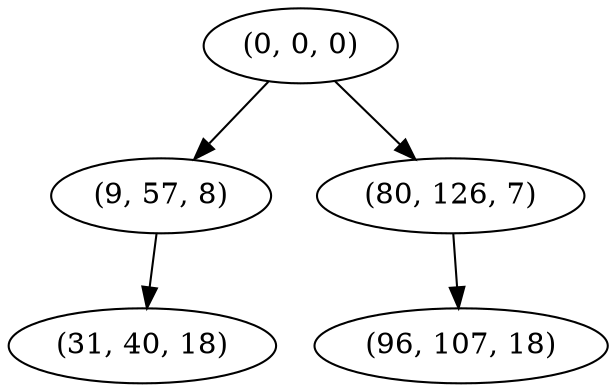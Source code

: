 digraph tree {
    "(0, 0, 0)";
    "(9, 57, 8)";
    "(31, 40, 18)";
    "(80, 126, 7)";
    "(96, 107, 18)";
    "(0, 0, 0)" -> "(9, 57, 8)";
    "(0, 0, 0)" -> "(80, 126, 7)";
    "(9, 57, 8)" -> "(31, 40, 18)";
    "(80, 126, 7)" -> "(96, 107, 18)";
}
